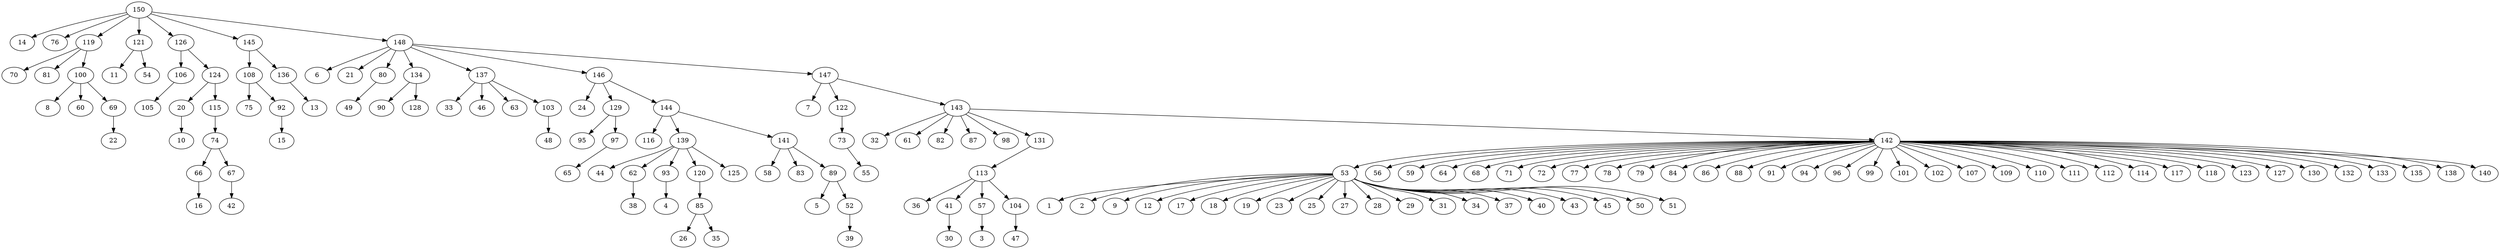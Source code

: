 digraph G {
	150 -> 14;
	150 -> 76;
	150 -> 119;
	150 -> 121;
	150 -> 126;
	150 -> 145;
	150 -> 148;
	119 -> 70;
	119 -> 81;
	119 -> 100;
	100 -> 8;
	100 -> 60;
	100 -> 69;
	69 -> 22;
	121 -> 11;
	121 -> 54;
	126 -> 106;
	126 -> 124;
	106 -> 105;
	124 -> 20;
	124 -> 115;
	20 -> 10;
	115 -> 74;
	74 -> 66;
	74 -> 67;
	66 -> 16;
	67 -> 42;
	145 -> 108;
	145 -> 136;
	108 -> 75;
	108 -> 92;
	92 -> 15;
	136 -> 13;
	148 -> 6;
	148 -> 21;
	148 -> 80;
	148 -> 134;
	148 -> 137;
	148 -> 146;
	148 -> 147;
	80 -> 49;
	134 -> 90;
	134 -> 128;
	137 -> 33;
	137 -> 46;
	137 -> 63;
	137 -> 103;
	103 -> 48;
	146 -> 24;
	146 -> 129;
	146 -> 144;
	129 -> 95;
	129 -> 97;
	97 -> 65;
	144 -> 116;
	144 -> 139;
	144 -> 141;
	139 -> 44;
	139 -> 62;
	139 -> 93;
	139 -> 120;
	139 -> 125;
	62 -> 38;
	93 -> 4;
	120 -> 85;
	85 -> 26;
	85 -> 35;
	141 -> 58;
	141 -> 83;
	141 -> 89;
	89 -> 5;
	89 -> 52;
	52 -> 39;
	147 -> 7;
	147 -> 122;
	147 -> 143;
	122 -> 73;
	73 -> 55;
	143 -> 32;
	143 -> 61;
	143 -> 82;
	143 -> 87;
	143 -> 98;
	143 -> 131;
	143 -> 142;
	131 -> 113;
	113 -> 36;
	113 -> 41;
	113 -> 57;
	113 -> 104;
	41 -> 30;
	57 -> 3;
	104 -> 47;
	142 -> 53;
	142 -> 56;
	142 -> 59;
	142 -> 64;
	142 -> 68;
	142 -> 71;
	142 -> 72;
	142 -> 77;
	142 -> 78;
	142 -> 79;
	142 -> 84;
	142 -> 86;
	142 -> 88;
	142 -> 91;
	142 -> 94;
	142 -> 96;
	142 -> 99;
	142 -> 101;
	142 -> 102;
	142 -> 107;
	142 -> 109;
	142 -> 110;
	142 -> 111;
	142 -> 112;
	142 -> 114;
	142 -> 117;
	142 -> 118;
	142 -> 123;
	142 -> 127;
	142 -> 130;
	142 -> 132;
	142 -> 133;
	142 -> 135;
	142 -> 138;
	142 -> 140;
	53 -> 1;
	53 -> 2;
	53 -> 9;
	53 -> 12;
	53 -> 17;
	53 -> 18;
	53 -> 19;
	53 -> 23;
	53 -> 25;
	53 -> 27;
	53 -> 28;
	53 -> 29;
	53 -> 31;
	53 -> 34;
	53 -> 37;
	53 -> 40;
	53 -> 43;
	53 -> 45;
	53 -> 50;
	53 -> 51;
}